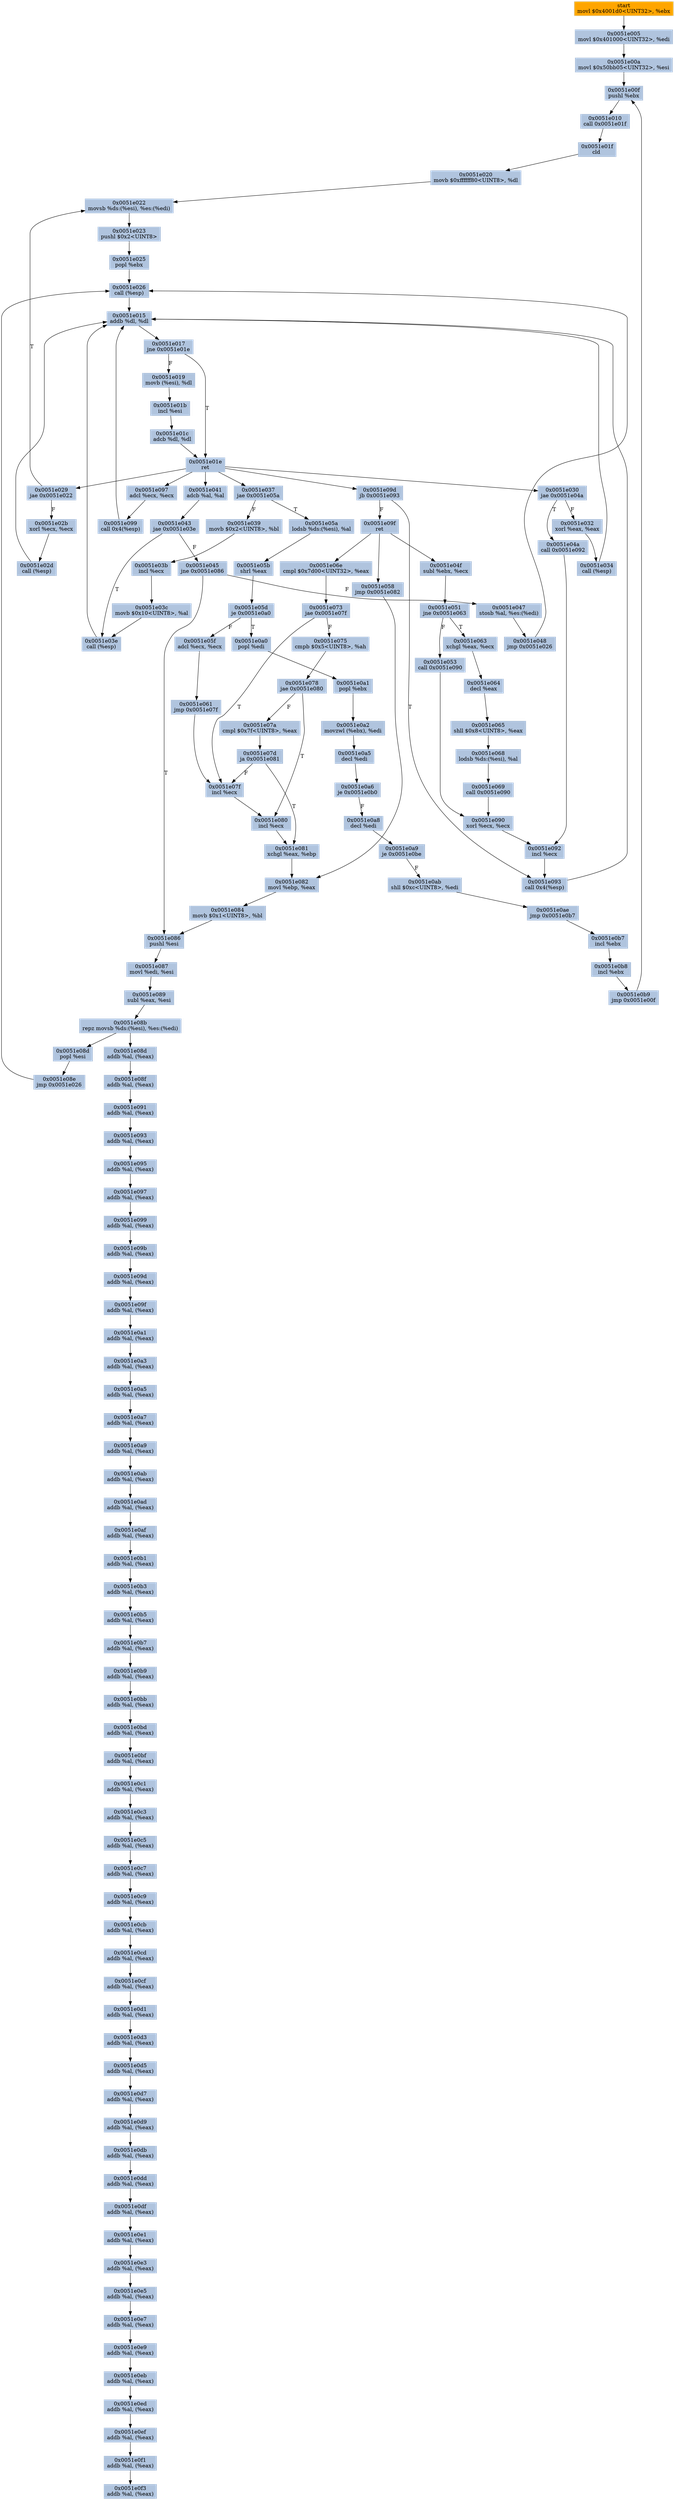 digraph G {
node[shape=rectangle,style=filled,fillcolor=lightsteelblue,color=lightsteelblue]
bgcolor="transparent"
a0x0051e000movl_0x4001d0UINT32_ebx[label="start\nmovl $0x4001d0<UINT32>, %ebx",fillcolor="orange",color="lightgrey"];
a0x0051e005movl_0x401000UINT32_edi[label="0x0051e005\nmovl $0x401000<UINT32>, %edi"];
a0x0051e00amovl_0x50bb05UINT32_esi[label="0x0051e00a\nmovl $0x50bb05<UINT32>, %esi"];
a0x0051e00fpushl_ebx[label="0x0051e00f\npushl %ebx"];
a0x0051e010call_0x0051e01f[label="0x0051e010\ncall 0x0051e01f"];
a0x0051e01fcld_[label="0x0051e01f\ncld "];
a0x0051e020movb_0xffffff80UINT8_dl[label="0x0051e020\nmovb $0xffffff80<UINT8>, %dl"];
a0x0051e022movsb_ds_esi__es_edi_[label="0x0051e022\nmovsb %ds:(%esi), %es:(%edi)"];
a0x0051e023pushl_0x2UINT8[label="0x0051e023\npushl $0x2<UINT8>"];
a0x0051e025popl_ebx[label="0x0051e025\npopl %ebx"];
a0x0051e026call_esp_[label="0x0051e026\ncall (%esp)"];
a0x0051e015addb_dl_dl[label="0x0051e015\naddb %dl, %dl"];
a0x0051e017jne_0x0051e01e[label="0x0051e017\njne 0x0051e01e"];
a0x0051e019movb_esi__dl[label="0x0051e019\nmovb (%esi), %dl"];
a0x0051e01bincl_esi[label="0x0051e01b\nincl %esi"];
a0x0051e01cadcb_dl_dl[label="0x0051e01c\nadcb %dl, %dl"];
a0x0051e01eret[label="0x0051e01e\nret"];
a0x0051e029jae_0x0051e022[label="0x0051e029\njae 0x0051e022"];
a0x0051e02bxorl_ecx_ecx[label="0x0051e02b\nxorl %ecx, %ecx"];
a0x0051e02dcall_esp_[label="0x0051e02d\ncall (%esp)"];
a0x0051e030jae_0x0051e04a[label="0x0051e030\njae 0x0051e04a"];
a0x0051e04acall_0x0051e092[label="0x0051e04a\ncall 0x0051e092"];
a0x0051e092incl_ecx[label="0x0051e092\nincl %ecx"];
a0x0051e093call_0x4esp_[label="0x0051e093\ncall 0x4(%esp)"];
a0x0051e097adcl_ecx_ecx[label="0x0051e097\nadcl %ecx, %ecx"];
a0x0051e099call_0x4esp_[label="0x0051e099\ncall 0x4(%esp)"];
a0x0051e09djb_0x0051e093[label="0x0051e09d\njb 0x0051e093"];
a0x0051e09fret[label="0x0051e09f\nret"];
a0x0051e04fsubl_ebx_ecx[label="0x0051e04f\nsubl %ebx, %ecx"];
a0x0051e051jne_0x0051e063[label="0x0051e051\njne 0x0051e063"];
a0x0051e063xchgl_eax_ecx[label="0x0051e063\nxchgl %eax, %ecx"];
a0x0051e064decl_eax[label="0x0051e064\ndecl %eax"];
a0x0051e065shll_0x8UINT8_eax[label="0x0051e065\nshll $0x8<UINT8>, %eax"];
a0x0051e068lodsb_ds_esi__al[label="0x0051e068\nlodsb %ds:(%esi), %al"];
a0x0051e069call_0x0051e090[label="0x0051e069\ncall 0x0051e090"];
a0x0051e090xorl_ecx_ecx[label="0x0051e090\nxorl %ecx, %ecx"];
a0x0051e06ecmpl_0x7d00UINT32_eax[label="0x0051e06e\ncmpl $0x7d00<UINT32>, %eax"];
a0x0051e073jae_0x0051e07f[label="0x0051e073\njae 0x0051e07f"];
a0x0051e075cmpb_0x5UINT8_ah[label="0x0051e075\ncmpb $0x5<UINT8>, %ah"];
a0x0051e078jae_0x0051e080[label="0x0051e078\njae 0x0051e080"];
a0x0051e07acmpl_0x7fUINT8_eax[label="0x0051e07a\ncmpl $0x7f<UINT8>, %eax"];
a0x0051e07dja_0x0051e081[label="0x0051e07d\nja 0x0051e081"];
a0x0051e07fincl_ecx[label="0x0051e07f\nincl %ecx"];
a0x0051e080incl_ecx[label="0x0051e080\nincl %ecx"];
a0x0051e081xchgl_eax_ebp[label="0x0051e081\nxchgl %eax, %ebp"];
a0x0051e082movl_ebp_eax[label="0x0051e082\nmovl %ebp, %eax"];
a0x0051e084movb_0x1UINT8_bl[label="0x0051e084\nmovb $0x1<UINT8>, %bl"];
a0x0051e086pushl_esi[label="0x0051e086\npushl %esi"];
a0x0051e087movl_edi_esi[label="0x0051e087\nmovl %edi, %esi"];
a0x0051e089subl_eax_esi[label="0x0051e089\nsubl %eax, %esi"];
a0x0051e08brepz_movsb_ds_esi__es_edi_[label="0x0051e08b\nrepz movsb %ds:(%esi), %es:(%edi)"];
a0x0051e08dpopl_esi[label="0x0051e08d\npopl %esi"];
a0x0051e08ejmp_0x0051e026[label="0x0051e08e\njmp 0x0051e026"];
a0x0051e032xorl_eax_eax[label="0x0051e032\nxorl %eax, %eax"];
a0x0051e034call_esp_[label="0x0051e034\ncall (%esp)"];
a0x0051e037jae_0x0051e05a[label="0x0051e037\njae 0x0051e05a"];
a0x0051e039movb_0x2UINT8_bl[label="0x0051e039\nmovb $0x2<UINT8>, %bl"];
a0x0051e03bincl_ecx[label="0x0051e03b\nincl %ecx"];
a0x0051e03cmovb_0x10UINT8_al[label="0x0051e03c\nmovb $0x10<UINT8>, %al"];
a0x0051e03ecall_esp_[label="0x0051e03e\ncall (%esp)"];
a0x0051e041adcb_al_al[label="0x0051e041\nadcb %al, %al"];
a0x0051e043jae_0x0051e03e[label="0x0051e043\njae 0x0051e03e"];
a0x0051e045jne_0x0051e086[label="0x0051e045\njne 0x0051e086"];
a0x0051e047stosb_al_es_edi_[label="0x0051e047\nstosb %al, %es:(%edi)"];
a0x0051e048jmp_0x0051e026[label="0x0051e048\njmp 0x0051e026"];
a0x0051e05alodsb_ds_esi__al[label="0x0051e05a\nlodsb %ds:(%esi), %al"];
a0x0051e05bshrl_eax[label="0x0051e05b\nshrl %eax"];
a0x0051e05dje_0x0051e0a0[label="0x0051e05d\nje 0x0051e0a0"];
a0x0051e05fadcl_ecx_ecx[label="0x0051e05f\nadcl %ecx, %ecx"];
a0x0051e061jmp_0x0051e07f[label="0x0051e061\njmp 0x0051e07f"];
a0x0051e053call_0x0051e090[label="0x0051e053\ncall 0x0051e090"];
a0x0051e058jmp_0x0051e082[label="0x0051e058\njmp 0x0051e082"];
a0x0051e0a0popl_edi[label="0x0051e0a0\npopl %edi"];
a0x0051e0a1popl_ebx[label="0x0051e0a1\npopl %ebx"];
a0x0051e0a2movzwl_ebx__edi[label="0x0051e0a2\nmovzwl (%ebx), %edi"];
a0x0051e0a5decl_edi[label="0x0051e0a5\ndecl %edi"];
a0x0051e0a6je_0x0051e0b0[label="0x0051e0a6\nje 0x0051e0b0"];
a0x0051e0a8decl_edi[label="0x0051e0a8\ndecl %edi"];
a0x0051e0a9je_0x0051e0be[label="0x0051e0a9\nje 0x0051e0be"];
a0x0051e0abshll_0xcUINT8_edi[label="0x0051e0ab\nshll $0xc<UINT8>, %edi"];
a0x0051e0aejmp_0x0051e0b7[label="0x0051e0ae\njmp 0x0051e0b7"];
a0x0051e0b7incl_ebx[label="0x0051e0b7\nincl %ebx"];
a0x0051e0b8incl_ebx[label="0x0051e0b8\nincl %ebx"];
a0x0051e0b9jmp_0x0051e00f[label="0x0051e0b9\njmp 0x0051e00f"];
a0x0051e08daddb_al_eax_[label="0x0051e08d\naddb %al, (%eax)"];
a0x0051e08faddb_al_eax_[label="0x0051e08f\naddb %al, (%eax)"];
a0x0051e091addb_al_eax_[label="0x0051e091\naddb %al, (%eax)"];
a0x0051e093addb_al_eax_[label="0x0051e093\naddb %al, (%eax)"];
a0x0051e095addb_al_eax_[label="0x0051e095\naddb %al, (%eax)"];
a0x0051e097addb_al_eax_[label="0x0051e097\naddb %al, (%eax)"];
a0x0051e099addb_al_eax_[label="0x0051e099\naddb %al, (%eax)"];
a0x0051e09baddb_al_eax_[label="0x0051e09b\naddb %al, (%eax)"];
a0x0051e09daddb_al_eax_[label="0x0051e09d\naddb %al, (%eax)"];
a0x0051e09faddb_al_eax_[label="0x0051e09f\naddb %al, (%eax)"];
a0x0051e0a1addb_al_eax_[label="0x0051e0a1\naddb %al, (%eax)"];
a0x0051e0a3addb_al_eax_[label="0x0051e0a3\naddb %al, (%eax)"];
a0x0051e0a5addb_al_eax_[label="0x0051e0a5\naddb %al, (%eax)"];
a0x0051e0a7addb_al_eax_[label="0x0051e0a7\naddb %al, (%eax)"];
a0x0051e0a9addb_al_eax_[label="0x0051e0a9\naddb %al, (%eax)"];
a0x0051e0abaddb_al_eax_[label="0x0051e0ab\naddb %al, (%eax)"];
a0x0051e0adaddb_al_eax_[label="0x0051e0ad\naddb %al, (%eax)"];
a0x0051e0afaddb_al_eax_[label="0x0051e0af\naddb %al, (%eax)"];
a0x0051e0b1addb_al_eax_[label="0x0051e0b1\naddb %al, (%eax)"];
a0x0051e0b3addb_al_eax_[label="0x0051e0b3\naddb %al, (%eax)"];
a0x0051e0b5addb_al_eax_[label="0x0051e0b5\naddb %al, (%eax)"];
a0x0051e0b7addb_al_eax_[label="0x0051e0b7\naddb %al, (%eax)"];
a0x0051e0b9addb_al_eax_[label="0x0051e0b9\naddb %al, (%eax)"];
a0x0051e0bbaddb_al_eax_[label="0x0051e0bb\naddb %al, (%eax)"];
a0x0051e0bdaddb_al_eax_[label="0x0051e0bd\naddb %al, (%eax)"];
a0x0051e0bfaddb_al_eax_[label="0x0051e0bf\naddb %al, (%eax)"];
a0x0051e0c1addb_al_eax_[label="0x0051e0c1\naddb %al, (%eax)"];
a0x0051e0c3addb_al_eax_[label="0x0051e0c3\naddb %al, (%eax)"];
a0x0051e0c5addb_al_eax_[label="0x0051e0c5\naddb %al, (%eax)"];
a0x0051e0c7addb_al_eax_[label="0x0051e0c7\naddb %al, (%eax)"];
a0x0051e0c9addb_al_eax_[label="0x0051e0c9\naddb %al, (%eax)"];
a0x0051e0cbaddb_al_eax_[label="0x0051e0cb\naddb %al, (%eax)"];
a0x0051e0cdaddb_al_eax_[label="0x0051e0cd\naddb %al, (%eax)"];
a0x0051e0cfaddb_al_eax_[label="0x0051e0cf\naddb %al, (%eax)"];
a0x0051e0d1addb_al_eax_[label="0x0051e0d1\naddb %al, (%eax)"];
a0x0051e0d3addb_al_eax_[label="0x0051e0d3\naddb %al, (%eax)"];
a0x0051e0d5addb_al_eax_[label="0x0051e0d5\naddb %al, (%eax)"];
a0x0051e0d7addb_al_eax_[label="0x0051e0d7\naddb %al, (%eax)"];
a0x0051e0d9addb_al_eax_[label="0x0051e0d9\naddb %al, (%eax)"];
a0x0051e0dbaddb_al_eax_[label="0x0051e0db\naddb %al, (%eax)"];
a0x0051e0ddaddb_al_eax_[label="0x0051e0dd\naddb %al, (%eax)"];
a0x0051e0dfaddb_al_eax_[label="0x0051e0df\naddb %al, (%eax)"];
a0x0051e0e1addb_al_eax_[label="0x0051e0e1\naddb %al, (%eax)"];
a0x0051e0e3addb_al_eax_[label="0x0051e0e3\naddb %al, (%eax)"];
a0x0051e0e5addb_al_eax_[label="0x0051e0e5\naddb %al, (%eax)"];
a0x0051e0e7addb_al_eax_[label="0x0051e0e7\naddb %al, (%eax)"];
a0x0051e0e9addb_al_eax_[label="0x0051e0e9\naddb %al, (%eax)"];
a0x0051e0ebaddb_al_eax_[label="0x0051e0eb\naddb %al, (%eax)"];
a0x0051e0edaddb_al_eax_[label="0x0051e0ed\naddb %al, (%eax)"];
a0x0051e0efaddb_al_eax_[label="0x0051e0ef\naddb %al, (%eax)"];
a0x0051e0f1addb_al_eax_[label="0x0051e0f1\naddb %al, (%eax)"];
a0x0051e0f3addb_al_eax_[label="0x0051e0f3\naddb %al, (%eax)"];
a0x0051e000movl_0x4001d0UINT32_ebx -> a0x0051e005movl_0x401000UINT32_edi [color="#000000"];
a0x0051e005movl_0x401000UINT32_edi -> a0x0051e00amovl_0x50bb05UINT32_esi [color="#000000"];
a0x0051e00amovl_0x50bb05UINT32_esi -> a0x0051e00fpushl_ebx [color="#000000"];
a0x0051e00fpushl_ebx -> a0x0051e010call_0x0051e01f [color="#000000"];
a0x0051e010call_0x0051e01f -> a0x0051e01fcld_ [color="#000000"];
a0x0051e01fcld_ -> a0x0051e020movb_0xffffff80UINT8_dl [color="#000000"];
a0x0051e020movb_0xffffff80UINT8_dl -> a0x0051e022movsb_ds_esi__es_edi_ [color="#000000"];
a0x0051e022movsb_ds_esi__es_edi_ -> a0x0051e023pushl_0x2UINT8 [color="#000000"];
a0x0051e023pushl_0x2UINT8 -> a0x0051e025popl_ebx [color="#000000"];
a0x0051e025popl_ebx -> a0x0051e026call_esp_ [color="#000000"];
a0x0051e026call_esp_ -> a0x0051e015addb_dl_dl [color="#000000"];
a0x0051e015addb_dl_dl -> a0x0051e017jne_0x0051e01e [color="#000000"];
a0x0051e017jne_0x0051e01e -> a0x0051e019movb_esi__dl [color="#000000",label="F"];
a0x0051e019movb_esi__dl -> a0x0051e01bincl_esi [color="#000000"];
a0x0051e01bincl_esi -> a0x0051e01cadcb_dl_dl [color="#000000"];
a0x0051e01cadcb_dl_dl -> a0x0051e01eret [color="#000000"];
a0x0051e01eret -> a0x0051e029jae_0x0051e022 [color="#000000"];
a0x0051e029jae_0x0051e022 -> a0x0051e022movsb_ds_esi__es_edi_ [color="#000000",label="T"];
a0x0051e017jne_0x0051e01e -> a0x0051e01eret [color="#000000",label="T"];
a0x0051e029jae_0x0051e022 -> a0x0051e02bxorl_ecx_ecx [color="#000000",label="F"];
a0x0051e02bxorl_ecx_ecx -> a0x0051e02dcall_esp_ [color="#000000"];
a0x0051e02dcall_esp_ -> a0x0051e015addb_dl_dl [color="#000000"];
a0x0051e01eret -> a0x0051e030jae_0x0051e04a [color="#000000"];
a0x0051e030jae_0x0051e04a -> a0x0051e04acall_0x0051e092 [color="#000000",label="T"];
a0x0051e04acall_0x0051e092 -> a0x0051e092incl_ecx [color="#000000"];
a0x0051e092incl_ecx -> a0x0051e093call_0x4esp_ [color="#000000"];
a0x0051e093call_0x4esp_ -> a0x0051e015addb_dl_dl [color="#000000"];
a0x0051e01eret -> a0x0051e097adcl_ecx_ecx [color="#000000"];
a0x0051e097adcl_ecx_ecx -> a0x0051e099call_0x4esp_ [color="#000000"];
a0x0051e099call_0x4esp_ -> a0x0051e015addb_dl_dl [color="#000000"];
a0x0051e01eret -> a0x0051e09djb_0x0051e093 [color="#000000"];
a0x0051e09djb_0x0051e093 -> a0x0051e09fret [color="#000000",label="F"];
a0x0051e09fret -> a0x0051e04fsubl_ebx_ecx [color="#000000"];
a0x0051e04fsubl_ebx_ecx -> a0x0051e051jne_0x0051e063 [color="#000000"];
a0x0051e051jne_0x0051e063 -> a0x0051e063xchgl_eax_ecx [color="#000000",label="T"];
a0x0051e063xchgl_eax_ecx -> a0x0051e064decl_eax [color="#000000"];
a0x0051e064decl_eax -> a0x0051e065shll_0x8UINT8_eax [color="#000000"];
a0x0051e065shll_0x8UINT8_eax -> a0x0051e068lodsb_ds_esi__al [color="#000000"];
a0x0051e068lodsb_ds_esi__al -> a0x0051e069call_0x0051e090 [color="#000000"];
a0x0051e069call_0x0051e090 -> a0x0051e090xorl_ecx_ecx [color="#000000"];
a0x0051e090xorl_ecx_ecx -> a0x0051e092incl_ecx [color="#000000"];
a0x0051e09fret -> a0x0051e06ecmpl_0x7d00UINT32_eax [color="#000000"];
a0x0051e06ecmpl_0x7d00UINT32_eax -> a0x0051e073jae_0x0051e07f [color="#000000"];
a0x0051e073jae_0x0051e07f -> a0x0051e075cmpb_0x5UINT8_ah [color="#000000",label="F"];
a0x0051e075cmpb_0x5UINT8_ah -> a0x0051e078jae_0x0051e080 [color="#000000"];
a0x0051e078jae_0x0051e080 -> a0x0051e07acmpl_0x7fUINT8_eax [color="#000000",label="F"];
a0x0051e07acmpl_0x7fUINT8_eax -> a0x0051e07dja_0x0051e081 [color="#000000"];
a0x0051e07dja_0x0051e081 -> a0x0051e07fincl_ecx [color="#000000",label="F"];
a0x0051e07fincl_ecx -> a0x0051e080incl_ecx [color="#000000"];
a0x0051e080incl_ecx -> a0x0051e081xchgl_eax_ebp [color="#000000"];
a0x0051e081xchgl_eax_ebp -> a0x0051e082movl_ebp_eax [color="#000000"];
a0x0051e082movl_ebp_eax -> a0x0051e084movb_0x1UINT8_bl [color="#000000"];
a0x0051e084movb_0x1UINT8_bl -> a0x0051e086pushl_esi [color="#000000"];
a0x0051e086pushl_esi -> a0x0051e087movl_edi_esi [color="#000000"];
a0x0051e087movl_edi_esi -> a0x0051e089subl_eax_esi [color="#000000"];
a0x0051e089subl_eax_esi -> a0x0051e08brepz_movsb_ds_esi__es_edi_ [color="#000000"];
a0x0051e08brepz_movsb_ds_esi__es_edi_ -> a0x0051e08dpopl_esi [color="#000000"];
a0x0051e08dpopl_esi -> a0x0051e08ejmp_0x0051e026 [color="#000000"];
a0x0051e08ejmp_0x0051e026 -> a0x0051e026call_esp_ [color="#000000"];
a0x0051e09djb_0x0051e093 -> a0x0051e093call_0x4esp_ [color="#000000",label="T"];
a0x0051e07dja_0x0051e081 -> a0x0051e081xchgl_eax_ebp [color="#000000",label="T"];
a0x0051e078jae_0x0051e080 -> a0x0051e080incl_ecx [color="#000000",label="T"];
a0x0051e030jae_0x0051e04a -> a0x0051e032xorl_eax_eax [color="#000000",label="F"];
a0x0051e032xorl_eax_eax -> a0x0051e034call_esp_ [color="#000000"];
a0x0051e034call_esp_ -> a0x0051e015addb_dl_dl [color="#000000"];
a0x0051e01eret -> a0x0051e037jae_0x0051e05a [color="#000000"];
a0x0051e037jae_0x0051e05a -> a0x0051e039movb_0x2UINT8_bl [color="#000000",label="F"];
a0x0051e039movb_0x2UINT8_bl -> a0x0051e03bincl_ecx [color="#000000"];
a0x0051e03bincl_ecx -> a0x0051e03cmovb_0x10UINT8_al [color="#000000"];
a0x0051e03cmovb_0x10UINT8_al -> a0x0051e03ecall_esp_ [color="#000000"];
a0x0051e03ecall_esp_ -> a0x0051e015addb_dl_dl [color="#000000"];
a0x0051e01eret -> a0x0051e041adcb_al_al [color="#000000"];
a0x0051e041adcb_al_al -> a0x0051e043jae_0x0051e03e [color="#000000"];
a0x0051e043jae_0x0051e03e -> a0x0051e03ecall_esp_ [color="#000000",label="T"];
a0x0051e043jae_0x0051e03e -> a0x0051e045jne_0x0051e086 [color="#000000",label="F"];
a0x0051e045jne_0x0051e086 -> a0x0051e047stosb_al_es_edi_ [color="#000000",label="F"];
a0x0051e047stosb_al_es_edi_ -> a0x0051e048jmp_0x0051e026 [color="#000000"];
a0x0051e048jmp_0x0051e026 -> a0x0051e026call_esp_ [color="#000000"];
a0x0051e045jne_0x0051e086 -> a0x0051e086pushl_esi [color="#000000",label="T"];
a0x0051e037jae_0x0051e05a -> a0x0051e05alodsb_ds_esi__al [color="#000000",label="T"];
a0x0051e05alodsb_ds_esi__al -> a0x0051e05bshrl_eax [color="#000000"];
a0x0051e05bshrl_eax -> a0x0051e05dje_0x0051e0a0 [color="#000000"];
a0x0051e05dje_0x0051e0a0 -> a0x0051e05fadcl_ecx_ecx [color="#000000",label="F"];
a0x0051e05fadcl_ecx_ecx -> a0x0051e061jmp_0x0051e07f [color="#000000"];
a0x0051e061jmp_0x0051e07f -> a0x0051e07fincl_ecx [color="#000000"];
a0x0051e051jne_0x0051e063 -> a0x0051e053call_0x0051e090 [color="#000000",label="F"];
a0x0051e053call_0x0051e090 -> a0x0051e090xorl_ecx_ecx [color="#000000"];
a0x0051e09fret -> a0x0051e058jmp_0x0051e082 [color="#000000"];
a0x0051e058jmp_0x0051e082 -> a0x0051e082movl_ebp_eax [color="#000000"];
a0x0051e073jae_0x0051e07f -> a0x0051e07fincl_ecx [color="#000000",label="T"];
a0x0051e05dje_0x0051e0a0 -> a0x0051e0a0popl_edi [color="#000000",label="T"];
a0x0051e0a0popl_edi -> a0x0051e0a1popl_ebx [color="#000000"];
a0x0051e0a1popl_ebx -> a0x0051e0a2movzwl_ebx__edi [color="#000000"];
a0x0051e0a2movzwl_ebx__edi -> a0x0051e0a5decl_edi [color="#000000"];
a0x0051e0a5decl_edi -> a0x0051e0a6je_0x0051e0b0 [color="#000000"];
a0x0051e0a6je_0x0051e0b0 -> a0x0051e0a8decl_edi [color="#000000",label="F"];
a0x0051e0a8decl_edi -> a0x0051e0a9je_0x0051e0be [color="#000000"];
a0x0051e0a9je_0x0051e0be -> a0x0051e0abshll_0xcUINT8_edi [color="#000000",label="F"];
a0x0051e0abshll_0xcUINT8_edi -> a0x0051e0aejmp_0x0051e0b7 [color="#000000"];
a0x0051e0aejmp_0x0051e0b7 -> a0x0051e0b7incl_ebx [color="#000000"];
a0x0051e0b7incl_ebx -> a0x0051e0b8incl_ebx [color="#000000"];
a0x0051e0b8incl_ebx -> a0x0051e0b9jmp_0x0051e00f [color="#000000"];
a0x0051e0b9jmp_0x0051e00f -> a0x0051e00fpushl_ebx [color="#000000"];
a0x0051e08brepz_movsb_ds_esi__es_edi_ -> a0x0051e08daddb_al_eax_ [color="#000000"];
a0x0051e08daddb_al_eax_ -> a0x0051e08faddb_al_eax_ [color="#000000"];
a0x0051e08faddb_al_eax_ -> a0x0051e091addb_al_eax_ [color="#000000"];
a0x0051e091addb_al_eax_ -> a0x0051e093addb_al_eax_ [color="#000000"];
a0x0051e093addb_al_eax_ -> a0x0051e095addb_al_eax_ [color="#000000"];
a0x0051e095addb_al_eax_ -> a0x0051e097addb_al_eax_ [color="#000000"];
a0x0051e097addb_al_eax_ -> a0x0051e099addb_al_eax_ [color="#000000"];
a0x0051e099addb_al_eax_ -> a0x0051e09baddb_al_eax_ [color="#000000"];
a0x0051e09baddb_al_eax_ -> a0x0051e09daddb_al_eax_ [color="#000000"];
a0x0051e09daddb_al_eax_ -> a0x0051e09faddb_al_eax_ [color="#000000"];
a0x0051e09faddb_al_eax_ -> a0x0051e0a1addb_al_eax_ [color="#000000"];
a0x0051e0a1addb_al_eax_ -> a0x0051e0a3addb_al_eax_ [color="#000000"];
a0x0051e0a3addb_al_eax_ -> a0x0051e0a5addb_al_eax_ [color="#000000"];
a0x0051e0a5addb_al_eax_ -> a0x0051e0a7addb_al_eax_ [color="#000000"];
a0x0051e0a7addb_al_eax_ -> a0x0051e0a9addb_al_eax_ [color="#000000"];
a0x0051e0a9addb_al_eax_ -> a0x0051e0abaddb_al_eax_ [color="#000000"];
a0x0051e0abaddb_al_eax_ -> a0x0051e0adaddb_al_eax_ [color="#000000"];
a0x0051e0adaddb_al_eax_ -> a0x0051e0afaddb_al_eax_ [color="#000000"];
a0x0051e0afaddb_al_eax_ -> a0x0051e0b1addb_al_eax_ [color="#000000"];
a0x0051e0b1addb_al_eax_ -> a0x0051e0b3addb_al_eax_ [color="#000000"];
a0x0051e0b3addb_al_eax_ -> a0x0051e0b5addb_al_eax_ [color="#000000"];
a0x0051e0b5addb_al_eax_ -> a0x0051e0b7addb_al_eax_ [color="#000000"];
a0x0051e0b7addb_al_eax_ -> a0x0051e0b9addb_al_eax_ [color="#000000"];
a0x0051e0b9addb_al_eax_ -> a0x0051e0bbaddb_al_eax_ [color="#000000"];
a0x0051e0bbaddb_al_eax_ -> a0x0051e0bdaddb_al_eax_ [color="#000000"];
a0x0051e0bdaddb_al_eax_ -> a0x0051e0bfaddb_al_eax_ [color="#000000"];
a0x0051e0bfaddb_al_eax_ -> a0x0051e0c1addb_al_eax_ [color="#000000"];
a0x0051e0c1addb_al_eax_ -> a0x0051e0c3addb_al_eax_ [color="#000000"];
a0x0051e0c3addb_al_eax_ -> a0x0051e0c5addb_al_eax_ [color="#000000"];
a0x0051e0c5addb_al_eax_ -> a0x0051e0c7addb_al_eax_ [color="#000000"];
a0x0051e0c7addb_al_eax_ -> a0x0051e0c9addb_al_eax_ [color="#000000"];
a0x0051e0c9addb_al_eax_ -> a0x0051e0cbaddb_al_eax_ [color="#000000"];
a0x0051e0cbaddb_al_eax_ -> a0x0051e0cdaddb_al_eax_ [color="#000000"];
a0x0051e0cdaddb_al_eax_ -> a0x0051e0cfaddb_al_eax_ [color="#000000"];
a0x0051e0cfaddb_al_eax_ -> a0x0051e0d1addb_al_eax_ [color="#000000"];
a0x0051e0d1addb_al_eax_ -> a0x0051e0d3addb_al_eax_ [color="#000000"];
a0x0051e0d3addb_al_eax_ -> a0x0051e0d5addb_al_eax_ [color="#000000"];
a0x0051e0d5addb_al_eax_ -> a0x0051e0d7addb_al_eax_ [color="#000000"];
a0x0051e0d7addb_al_eax_ -> a0x0051e0d9addb_al_eax_ [color="#000000"];
a0x0051e0d9addb_al_eax_ -> a0x0051e0dbaddb_al_eax_ [color="#000000"];
a0x0051e0dbaddb_al_eax_ -> a0x0051e0ddaddb_al_eax_ [color="#000000"];
a0x0051e0ddaddb_al_eax_ -> a0x0051e0dfaddb_al_eax_ [color="#000000"];
a0x0051e0dfaddb_al_eax_ -> a0x0051e0e1addb_al_eax_ [color="#000000"];
a0x0051e0e1addb_al_eax_ -> a0x0051e0e3addb_al_eax_ [color="#000000"];
a0x0051e0e3addb_al_eax_ -> a0x0051e0e5addb_al_eax_ [color="#000000"];
a0x0051e0e5addb_al_eax_ -> a0x0051e0e7addb_al_eax_ [color="#000000"];
a0x0051e0e7addb_al_eax_ -> a0x0051e0e9addb_al_eax_ [color="#000000"];
a0x0051e0e9addb_al_eax_ -> a0x0051e0ebaddb_al_eax_ [color="#000000"];
a0x0051e0ebaddb_al_eax_ -> a0x0051e0edaddb_al_eax_ [color="#000000"];
a0x0051e0edaddb_al_eax_ -> a0x0051e0efaddb_al_eax_ [color="#000000"];
a0x0051e0efaddb_al_eax_ -> a0x0051e0f1addb_al_eax_ [color="#000000"];
a0x0051e0f1addb_al_eax_ -> a0x0051e0f3addb_al_eax_ [color="#000000"];
}
